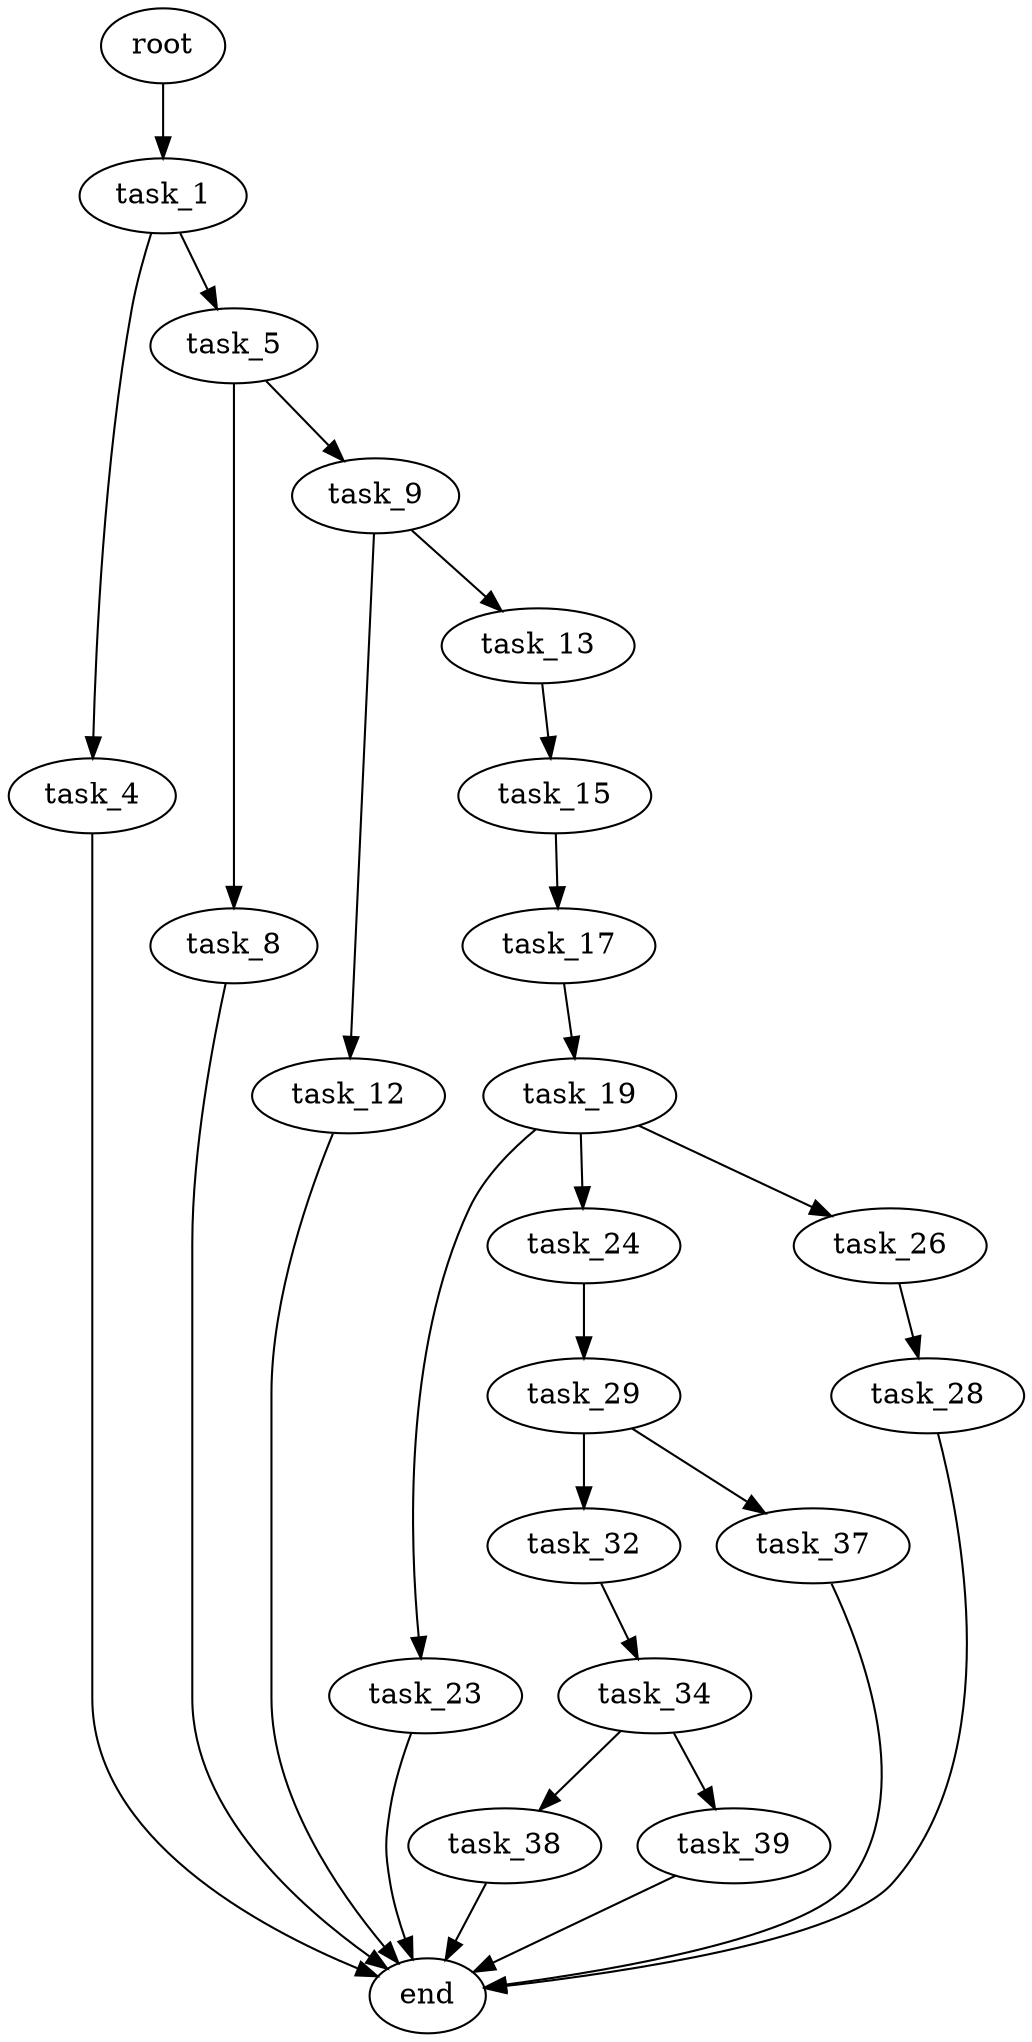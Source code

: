 digraph G {
  root [size="0.000000"];
  task_1 [size="10988090595.000000"];
  task_4 [size="2664301398.000000"];
  task_5 [size="649442165178.000000"];
  task_8 [size="88520914823.000000"];
  task_9 [size="1075557024101.000000"];
  task_12 [size="20141612885.000000"];
  task_13 [size="305457834310.000000"];
  task_15 [size="394475495014.000000"];
  task_17 [size="12295141020.000000"];
  task_19 [size="87113340350.000000"];
  task_23 [size="4328396536.000000"];
  task_24 [size="343227398556.000000"];
  task_26 [size="477243150191.000000"];
  task_28 [size="458542934127.000000"];
  task_29 [size="368293445632.000000"];
  task_32 [size="52856591051.000000"];
  task_34 [size="5933871347.000000"];
  task_37 [size="35104206151.000000"];
  task_38 [size="609835310528.000000"];
  task_39 [size="143458391060.000000"];
  end [size="0.000000"];

  root -> task_1 [size="1.000000"];
  task_1 -> task_4 [size="536870912.000000"];
  task_1 -> task_5 [size="536870912.000000"];
  task_4 -> end [size="1.000000"];
  task_5 -> task_8 [size="679477248.000000"];
  task_5 -> task_9 [size="679477248.000000"];
  task_8 -> end [size="1.000000"];
  task_9 -> task_12 [size="838860800.000000"];
  task_9 -> task_13 [size="838860800.000000"];
  task_12 -> end [size="1.000000"];
  task_13 -> task_15 [size="536870912.000000"];
  task_15 -> task_17 [size="536870912.000000"];
  task_17 -> task_19 [size="301989888.000000"];
  task_19 -> task_23 [size="134217728.000000"];
  task_19 -> task_24 [size="134217728.000000"];
  task_19 -> task_26 [size="134217728.000000"];
  task_23 -> end [size="1.000000"];
  task_24 -> task_29 [size="301989888.000000"];
  task_26 -> task_28 [size="536870912.000000"];
  task_28 -> end [size="1.000000"];
  task_29 -> task_32 [size="411041792.000000"];
  task_29 -> task_37 [size="411041792.000000"];
  task_32 -> task_34 [size="838860800.000000"];
  task_34 -> task_38 [size="134217728.000000"];
  task_34 -> task_39 [size="134217728.000000"];
  task_37 -> end [size="1.000000"];
  task_38 -> end [size="1.000000"];
  task_39 -> end [size="1.000000"];
}
